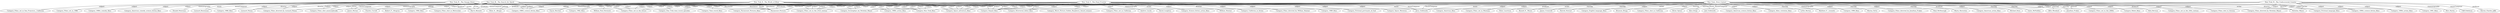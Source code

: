 graph dbpedia {
"Star_Trek_IV__The_Voyage_Home" -- "Harve_Bennett" [label="writer"];
"Star_Trek_IV__The_Voyage_Home" -- "Category_American_comedy_science_fiction_films" [label="subject"];
"Star_Trek_II__The_Wrath_of_Khan" -- "Paramount_Pictures" [label="studio"];
"Star_Trek_III__The_Search_for_Spock" -- "Category_Directorial_debut_films" [label="subject"];
"Star_Trek_V__The_Final_Frontier" -- "Category_Worst_Picture_Golden_Raspberry_Award_winners" [label="subject"];
"Star_Trek_III__The_Search_for_Spock" -- "Leonard_Nimoy" [label="director"];
"Star_Trek_VI__The_Undiscovered_Country" -- "Hiro_Narita" [label="cinematography"];
"Star_Trek_V__The_Final_Frontier" -- "Category_Films_set_in_California" [label="subject"];
"Star_Trek__First_Contact" -- "Category_American_films" [label="subject"];
"Star_Trek_VI__The_Undiscovered_Country" -- "Paramount_Pictures" [label="distributor"];
"Star_Trek__First_Contact" -- "Jerry_Goldsmith" [label="musicComposer"];
"Star_Trek_V__The_Final_Frontier" -- "Harve_Bennett" [label="producer"];
"Star_Trek_II__The_Wrath_of_Khan" -- "Category_Films_set_in_the_23rd_century" [label="subject"];
"Star_Trek__First_Contact" -- "Category_Films_set_in_Montana" [label="subject"];
"Star_Trek__First_Contact" -- "Jerry_Goldsmith" [label="music"];
"Star_Trek_IV__The_Voyage_Home" -- "Donald_Peterman" [label="cinematography"];
"Star_Trek_V__The_Final_Frontier" -- "Category_1980s_science_fiction_films" [label="subject"];
"Star_Trek_IV__The_Voyage_Home" -- "Nicholas_Meyer" [label="writer"];
"Star_Trek__First_Contact" -- "Peter_Lauritson" [label="producer"];
"Star_Trek_II__The_Wrath_of_Khan" -- "Category_Sequel_films" [label="subject"];
"Star_Trek_II__The_Wrath_of_Khan" -- "Paramount_Pictures" [label="distributor"];
"Star_Trek_IV__The_Voyage_Home" -- "Leonard_Rosenman" [label="musicComposer"];
"Star_Trek_III__The_Search_for_Spock" -- "Paramount_Pictures" [label="distributor"];
"Star_Trek_III__The_Search_for_Spock" -- "Category_Films_directed_by_Leonard_Nimoy" [label="subject"];
"Star_Trek_IV__The_Voyage_Home" -- "Category_Films_set_in_the_23rd_century" [label="subject"];
"Star_Trek_IV__The_Voyage_Home" -- "Category_1986_films" [label="subject"];
"Star_Trek__First_Contact" -- "Ronald_D__Moore" [label="writer"];
"Star_Trek_IV__The_Voyage_Home" -- "Category_Screenplays_by_Nicholas_Meyer" [label="subject"];
"Star_Trek_III__The_Search_for_Spock" -- "James_Horner" [label="musicComposer"];
"Star_Trek_IV__The_Voyage_Home" -- "Category_Paramount_Pictures_films" [label="subject"];
"Star_Trek_III__The_Search_for_Spock" -- "Category_Star_Trek_films" [label="subject"];
"Star_Trek__First_Contact" -- "James_Cromwell" [label="starring"];
"Star_Trek_II__The_Wrath_of_Khan" -- "Category_Space_adventure_films" [label="subject"];
"Star_Trek__First_Contact" -- "Category_Paramount_Pictures_films" [label="subject"];
"Star_Trek__First_Contact" -- "Category_1990s_science_fiction_films" [label="subject"];
"Star_Trek_VI__The_Undiscovered_Country" -- "Nicholas_Meyer" [label="director"];
"Star_Trek_II__The_Wrath_of_Khan" -- "Category_Star_Trek_films" [label="subject"];
"Star_Trek__First_Contact" -- "Category_Space_adventure_films" [label="subject"];
"Star_Trek_V__The_Final_Frontier" -- "Category_1980s_action_films" [label="subject"];
"Star_Trek_V__The_Final_Frontier" -- "Category_Films_set_in_the_23rd_century" [label="subject"];
"Star_Trek_V__The_Final_Frontier" -- "Peter_E__Berger" [label="editing"];
"Star_Trek_III__The_Search_for_Spock" -- "Category_Space_adventure_films" [label="subject"];
"Star_Trek_V__The_Final_Frontier" -- "Andrew_Laszlo" [label="cinematography"];
"Star_Trek_II__The_Wrath_of_Khan" -- "Nicholas_Meyer" [label="director"];
"Star_Trek_VI__The_Undiscovered_Country" -- "Cliff_Eidelman" [label="musicComposer"];
"Star_Trek__First_Contact" -- "Patrick_Stewart" [label="starring"];
"Star_Trek__First_Contact" -- "Category_English_language_films" [label="subject"];
"Star_Trek_VI__The_Undiscovered_Country" -- "Category_Films_directed_by_Nicholas_Meyer" [label="subject"];
"Star_Trek_V__The_Final_Frontier" -- "Jerry_Goldsmith" [label="music"];
"Star_Trek_IV__The_Voyage_Home" -- "Category_Films_directed_by_Leonard_Nimoy" [label="subject"];
"Star_Trek__First_Contact" -- "Brannon_Braga" [label="writer"];
"Star_Trek__First_Contact" -- "Category_Films_shot_in_California" [label="subject"];
"Star_Trek_II__The_Wrath_of_Khan" -- "Gayne_Rescher" [label="cinematography"];
"Star_Trek__First_Contact" -- "Brent_Spiner" [label="starring"];
"Star_Trek__First_Contact" -- "Alice_Krige" [label="starring"];
"Star_Trek__First_Contact" -- "Joel_Goldsmith" [label="musicComposer"];
"Star_Trek_III__The_Search_for_Spock" -- "Category_Films_set_in_the_future" [label="subject"];
"Star_Trek_IV__The_Voyage_Home" -- "Category_Sequel_films" [label="subject"];
"Star_Trek__First_Contact" -- "Paramount_Pictures" [label="distributor"];
"Star_Trek_II__The_Wrath_of_Khan" -- "Category_Screenplays_by_Nicholas_Meyer" [label="subject"];
"Star_Trek_VI__The_Undiscovered_Country" -- "Category_Sequel_films" [label="subject"];
"Star_Trek__First_Contact" -- "Joel_Goldsmith" [label="music"];
"Star_Trek__First_Contact" -- "Category_1990s_action_films" [label="subject"];
"Star_Trek_V__The_Final_Frontier" -- "Category_Sequel_films" [label="subject"];
"Star_Trek_VI__The_Undiscovered_Country" -- "Category_Star_Trek_films" [label="subject"];
"Star_Trek_VI__The_Undiscovered_Country" -- "Category_Films_set_in_the_23rd_century" [label="subject"];
"Star_Trek_II__The_Wrath_of_Khan" -- "Category_Films_directed_by_Nicholas_Meyer" [label="subject"];
"Star_Trek__First_Contact" -- "Category_American_science_fiction_films" [label="subject"];
"Star_Trek__First_Contact" -- "Category_Alien_visitation_films" [label="subject"];
"Star_Trek__First_Contact" -- "LeVar_Burton" [label="starring"];
"Star_Trek__First_Contact" -- "Category_Sequel_films" [label="subject"];
"Star_Trek_II__The_Wrath_of_Khan" -- "Category_Films_set_in_the_future" [label="subject"];
"Star_Trek_IV__The_Voyage_Home" -- "Category_Star_Trek_films" [label="subject"];
"Star_Trek__First_Contact" -- "Matthew_F__Leonetti" [label="cinematography"];
"Star_Trek__First_Contact" -- "Category_1996_films" [label="subject"];
"Star_Trek_V__The_Final_Frontier" -- "Category_Space_adventure_films" [label="subject"];
"Star_Trek__First_Contact" -- "Category_Star_Trek_time_travel_episodes" [label="subject"];
"Star_Trek_V__The_Final_Frontier" -- "David_Loughery" [label="writer"];
"Star_Trek_III__The_Search_for_Spock" -- "Charles_Correll" [label="cinematography"];
"Star_Trek_IV__The_Voyage_Home" -- "Category_Films_shot_anamorphically" [label="subject"];
"Star_Trek_VI__The_Undiscovered_Country" -- "Category_1990s_science_fiction_films" [label="subject"];
"Star_Trek_VI__The_Undiscovered_Country" -- "Category_1990s_action_films" [label="subject"];
"Star_Trek_III__The_Search_for_Spock" -- "Robert_F__Shugrue" [label="editing"];
"Star_Trek_VI__The_Undiscovered_Country" -- "Nicholas_Meyer" [label="writer"];
"Star_Trek_V__The_Final_Frontier" -- "Paramount_Pictures" [label="distributor"];
"Star_Trek_IV__The_Voyage_Home" -- "Category_Films_set_in_San_Francisco__California" [label="subject"];
"Star_Trek__First_Contact" -- "Marina_Sirtis" [label="starring"];
"Star_Trek__First_Contact" -- "Category_Films_directed_by_Jonathan_Frakes" [label="subject"];
"Star_Trek_VI__The_Undiscovered_Country" -- "Category_Screenplays_by_Nicholas_Meyer" [label="subject"];
"Star_Trek_IV__The_Voyage_Home" -- "Peter_E__Berger" [label="editing"];
"Star_Trek__First_Contact" -- "Neal_McDonough" [label="starring"];
"Star_Trek_V__The_Final_Frontier" -- "Category_Science_fiction_action_films" [label="subject"];
"Star_Trek__First_Contact" -- "Marty_Hornstein" [label="producer"];
"Star_Trek_III__The_Search_for_Spock" -- "Harve_Bennett" [label="writer"];
"Star_Trek_V__The_Final_Frontier" -- "William_Shatner" [label="director"];
"Star_Trek_II__The_Wrath_of_Khan" -- "Category_Films_shot_anamorphically" [label="subject"];
"Star_Trek_IV__The_Voyage_Home" -- "Category_Star_Trek_time_travel_episodes" [label="subject"];
"Star_Trek_V__The_Final_Frontier" -- "Category_California_in_fiction" [label="subject"];
"Star_Trek_II__The_Wrath_of_Khan" -- "Category_1980s_science_fiction_films" [label="subject"];
"Star_Trek_V__The_Final_Frontier" -- "Category_Films_directed_by_William_Shatner" [label="subject"];
"Star_Trek_IV__The_Voyage_Home" -- "Leonard_Rosenman" [label="music"];
"Star_Trek__First_Contact" -- "Category_American_action_films" [label="subject"];
"Star_Trek__First_Contact" -- "Michael_Dorn" [label="starring"];
"Star_Trek__First_Contact" -- "Gates_McFadden" [label="starring"];
"Star_Trek_IV__The_Voyage_Home" -- "Leonard_Nimoy" [label="director"];
"Star_Trek_VI__The_Undiscovered_Country" -- "Category_Space_adventure_films" [label="subject"];
"Star_Trek_II__The_Wrath_of_Khan" -- "Category_1980s_action_films" [label="subject"];
"Star_Trek__First_Contact" -- "Category_Star_Trek_films" [label="subject"];
"Star_Trek__First_Contact" -- "Category_Directorial_debut_films" [label="subject"];
"Star_Trek_II__The_Wrath_of_Khan" -- "Category_1982_films" [label="subject"];
"Star_Trek__First_Contact" -- "Alfre_Woodard" [label="starring"];
"Star_Trek_III__The_Search_for_Spock" -- "Category_1984_films" [label="subject"];
"Star_Trek_V__The_Final_Frontier" -- "Category_1989_films" [label="subject"];
"Star_Trek_III__The_Search_for_Spock" -- "Category_Sequel_films" [label="subject"];
"Star_Trek_V__The_Final_Frontier" -- "Category_Films_set_in_the_future" [label="subject"];
"Star_Trek_IV__The_Voyage_Home" -- "Category_Films_set_in_1986" [label="subject"];
"Star_Trek_V__The_Final_Frontier" -- "Category_Directorial_debut_films" [label="subject"];
"Star_Trek__First_Contact" -- "Jonathan_Frakes" [label="director"];
"Star_Trek_IV__The_Voyage_Home" -- "Category_Space_adventure_films" [label="subject"];
"Star_Trek_III__The_Search_for_Spock" -- "Category_Films_shot_in_Metrocolor" [label="subject"];
"Star_Trek_III__The_Search_for_Spock" -- "James_Horner" [label="music"];
"Star_Trek__First_Contact" -- "Category_Films_set_in_the_2060s" [label="subject"];
"Star_Trek__First_Contact" -- "Category_Robot_films" [label="subject"];
"Star_Trek_III__The_Search_for_Spock" -- "Category_Films_set_in_the_23rd_century" [label="subject"];
"Star_Trek__First_Contact" -- "Rick_Berman" [label="producer"];
"Star_Trek_II__The_Wrath_of_Khan" -- "James_Horner" [label="musicComposer"];
"Star_Trek_VI__The_Undiscovered_Country" -- "Steven_Charles_Jaffe" [label="producer"];
"Star_Trek_VI__The_Undiscovered_Country" -- "Category_1991_films" [label="subject"];
"Star_Trek_V__The_Final_Frontier" -- "Category_Fictional_portrayals_of_God" [label="subject"];
"Star_Trek_IV__The_Voyage_Home" -- "Category_1980s_comedy_films" [label="subject"];
"Star_Trek__First_Contact" -- "Category_Films_set_in_the_24th_century" [label="subject"];
"Star_Trek__First_Contact" -- "Category_Time_travel_films" [label="subject"];
"Star_Trek__First_Contact" -- "Jonathan_Frakes" [label="starring"];
"Star_Trek_III__The_Search_for_Spock" -- "Category_Films_shot_anamorphically" [label="subject"];
"Star_Trek_IV__The_Voyage_Home" -- "Category_1980s_science_fiction_films" [label="subject"];
"Star_Trek__First_Contact" -- "Category_Films_shot_in_Arizona" [label="subject"];
"Star_Trek_III__The_Search_for_Spock" -- "Harve_Bennett" [label="producer"];
"Star_Trek_III__The_Search_for_Spock" -- "Category_1980s_action_films" [label="subject"];
"Star_Trek__First_Contact" -- "Category_Fictional_language_films" [label="subject"];
"Star_Trek_V__The_Final_Frontier" -- "Category_Space_Westerns" [label="subject"];
"Star_Trek__First_Contact" -- "Category_Films_set_in_the_future" [label="subject"];
"Star_Trek_IV__The_Voyage_Home" -- "Category_Time_travel_films" [label="subject"];
"Star_Trek_IV__The_Voyage_Home" -- "Harve_Bennett" [label="producer"];
"Star_Trek_V__The_Final_Frontier" -- "Jerry_Goldsmith" [label="musicComposer"];
"Star_Trek_IV__The_Voyage_Home" -- "Paramount_Pictures" [label="distributor"];
"Star_Trek_V__The_Final_Frontier" -- "Category_Star_Trek_films" [label="subject"];
"Star_Trek_IV__The_Voyage_Home" -- "Category_Films_set_in_the_future" [label="subject"];
"Star_Trek_II__The_Wrath_of_Khan" -- "William_Paul_Dornisch" [label="editing"];
"Star_Trek_III__The_Search_for_Spock" -- "Category_1980s_science_fiction_films" [label="subject"];
}
